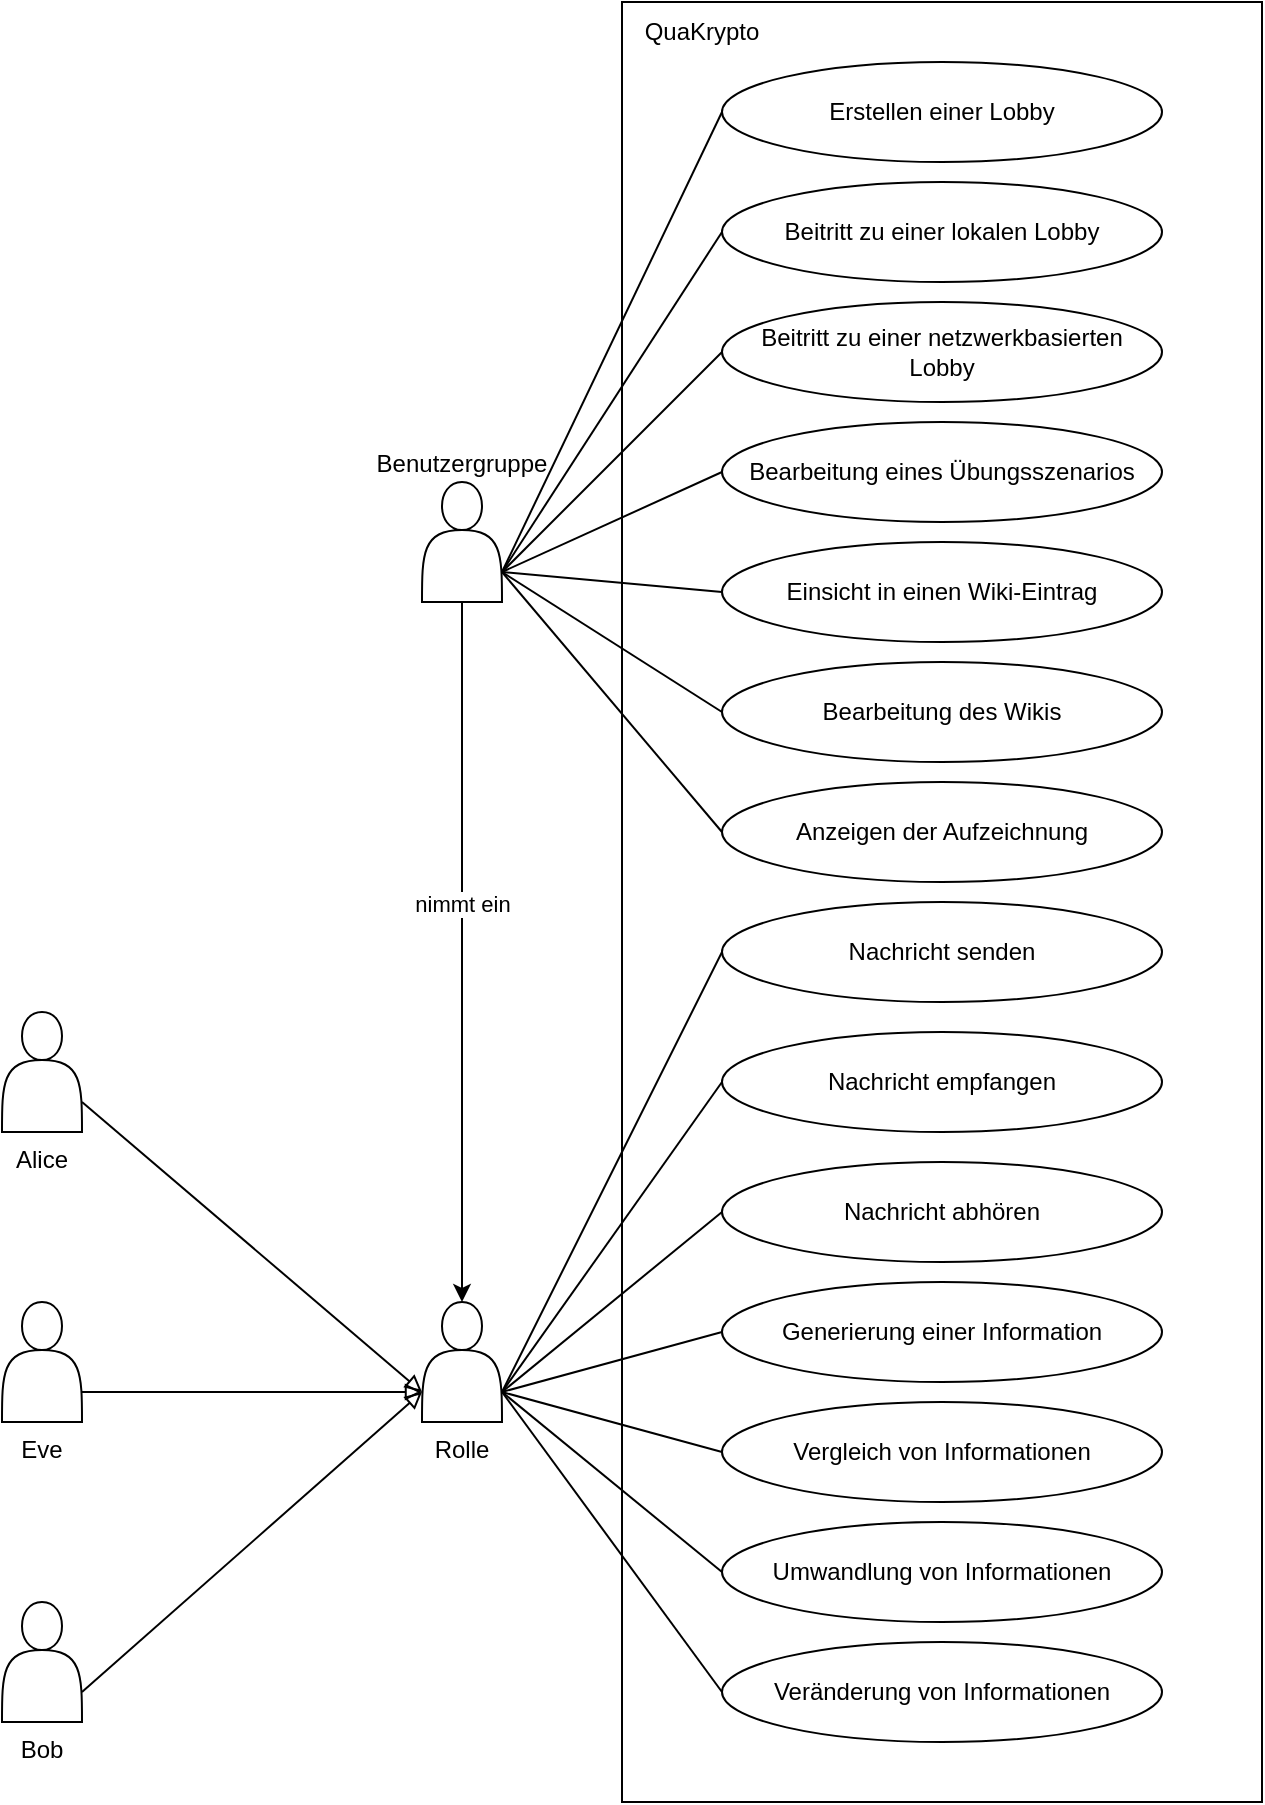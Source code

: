 <mxfile version="21.1.2" type="device">
  <diagram name="Seite-1" id="mXc9eJjy48PCdcYGGqnQ">
    <mxGraphModel dx="792" dy="2356" grid="1" gridSize="10" guides="1" tooltips="1" connect="1" arrows="1" fold="1" page="1" pageScale="1" pageWidth="827" pageHeight="1169" math="0" shadow="0">
      <root>
        <mxCell id="0" />
        <mxCell id="1" parent="0" />
        <mxCell id="dW_r33bw40_CPsYAS7l7-1" value="Rolle" style="shape=actor;whiteSpace=wrap;html=1;labelPosition=center;verticalLabelPosition=bottom;align=center;verticalAlign=top;" parent="1" vertex="1">
          <mxGeometry x="300" y="620" width="40" height="60" as="geometry" />
        </mxCell>
        <mxCell id="dW_r33bw40_CPsYAS7l7-2" value="Alice" style="shape=actor;whiteSpace=wrap;html=1;labelPosition=center;verticalLabelPosition=bottom;align=center;verticalAlign=top;" parent="1" vertex="1">
          <mxGeometry x="90" y="475" width="40" height="60" as="geometry" />
        </mxCell>
        <mxCell id="dW_r33bw40_CPsYAS7l7-3" value="Bob" style="shape=actor;whiteSpace=wrap;html=1;labelPosition=center;verticalLabelPosition=bottom;align=center;verticalAlign=top;" parent="1" vertex="1">
          <mxGeometry x="90" y="770" width="40" height="60" as="geometry" />
        </mxCell>
        <mxCell id="dW_r33bw40_CPsYAS7l7-5" value="Eve" style="shape=actor;whiteSpace=wrap;html=1;labelPosition=center;verticalLabelPosition=bottom;align=center;verticalAlign=top;" parent="1" vertex="1">
          <mxGeometry x="90" y="620" width="40" height="60" as="geometry" />
        </mxCell>
        <mxCell id="dW_r33bw40_CPsYAS7l7-13" value="" style="rounded=0;whiteSpace=wrap;html=1;" parent="1" vertex="1">
          <mxGeometry x="400" y="-30" width="320" height="900" as="geometry" />
        </mxCell>
        <mxCell id="dW_r33bw40_CPsYAS7l7-14" value="QuaKrypto" style="text;html=1;strokeColor=none;fillColor=none;align=center;verticalAlign=middle;whiteSpace=wrap;rounded=0;" parent="1" vertex="1">
          <mxGeometry x="410" y="-30" width="60" height="30" as="geometry" />
        </mxCell>
        <mxCell id="dW_r33bw40_CPsYAS7l7-15" value="Einsicht in einen Wiki-Eintrag" style="ellipse;whiteSpace=wrap;html=1;" parent="1" vertex="1">
          <mxGeometry x="450" y="240" width="220" height="50" as="geometry" />
        </mxCell>
        <mxCell id="dW_r33bw40_CPsYAS7l7-16" value="Bearbeitung des Wikis" style="ellipse;whiteSpace=wrap;html=1;" parent="1" vertex="1">
          <mxGeometry x="450" y="300" width="220" height="50" as="geometry" />
        </mxCell>
        <mxCell id="dW_r33bw40_CPsYAS7l7-17" value="Nachricht senden" style="ellipse;whiteSpace=wrap;html=1;" parent="1" vertex="1">
          <mxGeometry x="450" y="420" width="220" height="50" as="geometry" />
        </mxCell>
        <mxCell id="dW_r33bw40_CPsYAS7l7-19" style="edgeStyle=orthogonalEdgeStyle;rounded=0;orthogonalLoop=1;jettySize=auto;html=1;exitX=0.5;exitY=1;exitDx=0;exitDy=0;entryX=0.5;entryY=0;entryDx=0;entryDy=0;" parent="1" source="dW_r33bw40_CPsYAS7l7-18" target="dW_r33bw40_CPsYAS7l7-1" edge="1">
          <mxGeometry relative="1" as="geometry" />
        </mxCell>
        <mxCell id="dW_r33bw40_CPsYAS7l7-21" value="nimmt ein" style="edgeLabel;html=1;align=center;verticalAlign=middle;resizable=0;points=[];" parent="dW_r33bw40_CPsYAS7l7-19" vertex="1" connectable="0">
          <mxGeometry x="-0.342" y="3" relative="1" as="geometry">
            <mxPoint x="-3" y="36" as="offset" />
          </mxGeometry>
        </mxCell>
        <mxCell id="dW_r33bw40_CPsYAS7l7-27" style="rounded=0;orthogonalLoop=1;jettySize=auto;html=1;exitX=1;exitY=0.75;exitDx=0;exitDy=0;entryX=0;entryY=0.5;entryDx=0;entryDy=0;endArrow=none;endFill=0;" parent="1" source="dW_r33bw40_CPsYAS7l7-18" target="dW_r33bw40_CPsYAS7l7-15" edge="1">
          <mxGeometry relative="1" as="geometry" />
        </mxCell>
        <mxCell id="dW_r33bw40_CPsYAS7l7-28" style="rounded=0;orthogonalLoop=1;jettySize=auto;html=1;exitX=1;exitY=0.75;exitDx=0;exitDy=0;entryX=0;entryY=0.5;entryDx=0;entryDy=0;endArrow=none;endFill=0;" parent="1" source="dW_r33bw40_CPsYAS7l7-18" target="dW_r33bw40_CPsYAS7l7-16" edge="1">
          <mxGeometry relative="1" as="geometry" />
        </mxCell>
        <mxCell id="dW_r33bw40_CPsYAS7l7-18" value="Benutzergruppe" style="shape=actor;whiteSpace=wrap;html=1;labelPosition=center;verticalLabelPosition=top;align=center;verticalAlign=bottom;" parent="1" vertex="1">
          <mxGeometry x="300" y="210" width="40" height="60" as="geometry" />
        </mxCell>
        <mxCell id="dW_r33bw40_CPsYAS7l7-20" value="Nachricht empfangen" style="ellipse;whiteSpace=wrap;html=1;" parent="1" vertex="1">
          <mxGeometry x="450" y="485" width="220" height="50" as="geometry" />
        </mxCell>
        <mxCell id="dW_r33bw40_CPsYAS7l7-22" value="Anzeigen der Aufzeichnung" style="ellipse;whiteSpace=wrap;html=1;" parent="1" vertex="1">
          <mxGeometry x="450" y="360" width="220" height="50" as="geometry" />
        </mxCell>
        <mxCell id="dW_r33bw40_CPsYAS7l7-23" value="Beitritt zu einer lokalen Lobby" style="ellipse;whiteSpace=wrap;html=1;" parent="1" vertex="1">
          <mxGeometry x="450" y="60" width="220" height="50" as="geometry" />
        </mxCell>
        <mxCell id="dW_r33bw40_CPsYAS7l7-24" value="Erstellen einer Lobby" style="ellipse;whiteSpace=wrap;html=1;" parent="1" vertex="1">
          <mxGeometry x="450" width="220" height="50" as="geometry" />
        </mxCell>
        <mxCell id="dW_r33bw40_CPsYAS7l7-25" value="Generierung einer Information" style="ellipse;whiteSpace=wrap;html=1;" parent="1" vertex="1">
          <mxGeometry x="450" y="610" width="220" height="50" as="geometry" />
        </mxCell>
        <mxCell id="dW_r33bw40_CPsYAS7l7-26" value="Nachricht abhören" style="ellipse;whiteSpace=wrap;html=1;" parent="1" vertex="1">
          <mxGeometry x="450" y="550" width="220" height="50" as="geometry" />
        </mxCell>
        <mxCell id="dW_r33bw40_CPsYAS7l7-29" style="rounded=0;orthogonalLoop=1;jettySize=auto;html=1;exitX=1;exitY=0.75;exitDx=0;exitDy=0;entryX=0;entryY=0.5;entryDx=0;entryDy=0;endArrow=none;endFill=0;" parent="1" source="dW_r33bw40_CPsYAS7l7-18" target="dW_r33bw40_CPsYAS7l7-22" edge="1">
          <mxGeometry relative="1" as="geometry">
            <mxPoint x="346" y="260" as="sourcePoint" />
            <mxPoint x="460" y="205" as="targetPoint" />
          </mxGeometry>
        </mxCell>
        <mxCell id="dW_r33bw40_CPsYAS7l7-30" style="rounded=0;orthogonalLoop=1;jettySize=auto;html=1;exitX=1;exitY=0.75;exitDx=0;exitDy=0;entryX=0;entryY=0.5;entryDx=0;entryDy=0;endArrow=none;endFill=0;" parent="1" source="dW_r33bw40_CPsYAS7l7-18" target="dW_r33bw40_CPsYAS7l7-23" edge="1">
          <mxGeometry relative="1" as="geometry">
            <mxPoint x="356" y="270" as="sourcePoint" />
            <mxPoint x="470" y="215" as="targetPoint" />
          </mxGeometry>
        </mxCell>
        <mxCell id="dW_r33bw40_CPsYAS7l7-32" style="rounded=0;orthogonalLoop=1;jettySize=auto;html=1;exitX=1;exitY=0.75;exitDx=0;exitDy=0;entryX=0;entryY=0.5;entryDx=0;entryDy=0;endArrow=none;endFill=0;" parent="1" source="dW_r33bw40_CPsYAS7l7-18" target="dW_r33bw40_CPsYAS7l7-24" edge="1">
          <mxGeometry relative="1" as="geometry">
            <mxPoint x="366" y="280" as="sourcePoint" />
            <mxPoint x="480" y="225" as="targetPoint" />
          </mxGeometry>
        </mxCell>
        <mxCell id="dW_r33bw40_CPsYAS7l7-33" style="rounded=0;orthogonalLoop=1;jettySize=auto;html=1;exitX=1;exitY=0.75;exitDx=0;exitDy=0;entryX=0;entryY=0.5;entryDx=0;entryDy=0;endArrow=none;endFill=0;" parent="1" source="dW_r33bw40_CPsYAS7l7-1" target="dW_r33bw40_CPsYAS7l7-17" edge="1">
          <mxGeometry relative="1" as="geometry">
            <mxPoint x="376" y="290" as="sourcePoint" />
            <mxPoint x="490" y="235" as="targetPoint" />
          </mxGeometry>
        </mxCell>
        <mxCell id="dW_r33bw40_CPsYAS7l7-34" style="rounded=0;orthogonalLoop=1;jettySize=auto;html=1;exitX=1;exitY=0.75;exitDx=0;exitDy=0;entryX=0;entryY=0.5;entryDx=0;entryDy=0;endArrow=none;endFill=0;" parent="1" source="dW_r33bw40_CPsYAS7l7-1" target="dW_r33bw40_CPsYAS7l7-20" edge="1">
          <mxGeometry relative="1" as="geometry">
            <mxPoint x="386" y="300" as="sourcePoint" />
            <mxPoint x="500" y="245" as="targetPoint" />
          </mxGeometry>
        </mxCell>
        <mxCell id="dW_r33bw40_CPsYAS7l7-35" style="rounded=0;orthogonalLoop=1;jettySize=auto;html=1;exitX=1;exitY=0.75;exitDx=0;exitDy=0;endArrow=none;endFill=0;entryX=0;entryY=0.5;entryDx=0;entryDy=0;" parent="1" source="dW_r33bw40_CPsYAS7l7-1" target="dW_r33bw40_CPsYAS7l7-25" edge="1">
          <mxGeometry relative="1" as="geometry">
            <mxPoint x="396" y="310" as="sourcePoint" />
            <mxPoint x="440" y="490" as="targetPoint" />
          </mxGeometry>
        </mxCell>
        <mxCell id="dW_r33bw40_CPsYAS7l7-36" style="rounded=0;orthogonalLoop=1;jettySize=auto;html=1;exitX=1;exitY=0.75;exitDx=0;exitDy=0;entryX=0;entryY=0.5;entryDx=0;entryDy=0;endArrow=none;endFill=0;" parent="1" source="dW_r33bw40_CPsYAS7l7-1" target="dW_r33bw40_CPsYAS7l7-26" edge="1">
          <mxGeometry relative="1" as="geometry">
            <mxPoint x="406" y="320" as="sourcePoint" />
            <mxPoint x="520" y="265" as="targetPoint" />
          </mxGeometry>
        </mxCell>
        <mxCell id="sIxDRcOi3wGC3ukwzBUY-1" value="Beitritt zu einer netzwerkbasierten&lt;br&gt;Lobby" style="ellipse;whiteSpace=wrap;html=1;" parent="1" vertex="1">
          <mxGeometry x="450" y="120" width="220" height="50" as="geometry" />
        </mxCell>
        <mxCell id="sIxDRcOi3wGC3ukwzBUY-2" value="" style="endArrow=none;html=1;rounded=0;exitX=1;exitY=0.75;exitDx=0;exitDy=0;entryX=0;entryY=0.5;entryDx=0;entryDy=0;" parent="1" source="dW_r33bw40_CPsYAS7l7-18" target="sIxDRcOi3wGC3ukwzBUY-1" edge="1">
          <mxGeometry width="50" height="50" relative="1" as="geometry">
            <mxPoint x="430" y="440" as="sourcePoint" />
            <mxPoint x="480" y="390" as="targetPoint" />
          </mxGeometry>
        </mxCell>
        <mxCell id="sIxDRcOi3wGC3ukwzBUY-3" value="Bearbeitung eines Übungsszenarios" style="ellipse;whiteSpace=wrap;html=1;" parent="1" vertex="1">
          <mxGeometry x="450" y="180" width="220" height="50" as="geometry" />
        </mxCell>
        <mxCell id="sIxDRcOi3wGC3ukwzBUY-4" value="" style="endArrow=none;html=1;rounded=0;exitX=1;exitY=0.75;exitDx=0;exitDy=0;entryX=0;entryY=0.5;entryDx=0;entryDy=0;" parent="1" source="dW_r33bw40_CPsYAS7l7-18" target="sIxDRcOi3wGC3ukwzBUY-3" edge="1">
          <mxGeometry width="50" height="50" relative="1" as="geometry">
            <mxPoint x="350" y="265" as="sourcePoint" />
            <mxPoint x="460" y="265" as="targetPoint" />
          </mxGeometry>
        </mxCell>
        <mxCell id="U1puEjJb969GvMGmky_u-2" value="Vergleich von Informationen" style="ellipse;whiteSpace=wrap;html=1;" parent="1" vertex="1">
          <mxGeometry x="450" y="670" width="220" height="50" as="geometry" />
        </mxCell>
        <mxCell id="U1puEjJb969GvMGmky_u-3" value="Umwandlung von Informationen" style="ellipse;whiteSpace=wrap;html=1;" parent="1" vertex="1">
          <mxGeometry x="450" y="730" width="220" height="50" as="geometry" />
        </mxCell>
        <mxCell id="U1puEjJb969GvMGmky_u-4" value="Veränderung von Informationen" style="ellipse;whiteSpace=wrap;html=1;" parent="1" vertex="1">
          <mxGeometry x="450" y="790" width="220" height="50" as="geometry" />
        </mxCell>
        <mxCell id="U1puEjJb969GvMGmky_u-5" value="" style="endArrow=none;html=1;rounded=0;exitX=1;exitY=0.75;exitDx=0;exitDy=0;entryX=0;entryY=0.5;entryDx=0;entryDy=0;" parent="1" source="dW_r33bw40_CPsYAS7l7-1" target="U1puEjJb969GvMGmky_u-2" edge="1">
          <mxGeometry width="50" height="50" relative="1" as="geometry">
            <mxPoint x="390" y="800" as="sourcePoint" />
            <mxPoint x="440" y="750" as="targetPoint" />
          </mxGeometry>
        </mxCell>
        <mxCell id="U1puEjJb969GvMGmky_u-6" value="" style="endArrow=none;html=1;rounded=0;exitX=1;exitY=0.75;exitDx=0;exitDy=0;entryX=0;entryY=0.5;entryDx=0;entryDy=0;" parent="1" source="dW_r33bw40_CPsYAS7l7-1" target="U1puEjJb969GvMGmky_u-3" edge="1">
          <mxGeometry width="50" height="50" relative="1" as="geometry">
            <mxPoint x="390" y="800" as="sourcePoint" />
            <mxPoint x="440" y="750" as="targetPoint" />
          </mxGeometry>
        </mxCell>
        <mxCell id="U1puEjJb969GvMGmky_u-7" value="" style="endArrow=none;html=1;rounded=0;exitX=1;exitY=0.75;exitDx=0;exitDy=0;entryX=0;entryY=0.5;entryDx=0;entryDy=0;" parent="1" source="dW_r33bw40_CPsYAS7l7-1" target="U1puEjJb969GvMGmky_u-4" edge="1">
          <mxGeometry width="50" height="50" relative="1" as="geometry">
            <mxPoint x="390" y="800" as="sourcePoint" />
            <mxPoint x="440" y="750" as="targetPoint" />
          </mxGeometry>
        </mxCell>
        <mxCell id="U1puEjJb969GvMGmky_u-8" value="" style="endArrow=block;html=1;rounded=0;exitX=1;exitY=0.75;exitDx=0;exitDy=0;entryX=0;entryY=0.75;entryDx=0;entryDy=0;endFill=0;" parent="1" source="dW_r33bw40_CPsYAS7l7-3" target="dW_r33bw40_CPsYAS7l7-1" edge="1">
          <mxGeometry width="50" height="50" relative="1" as="geometry">
            <mxPoint x="390" y="800" as="sourcePoint" />
            <mxPoint x="440" y="750" as="targetPoint" />
          </mxGeometry>
        </mxCell>
        <mxCell id="U1puEjJb969GvMGmky_u-9" value="" style="endArrow=block;html=1;rounded=0;exitX=1;exitY=0.75;exitDx=0;exitDy=0;entryX=0;entryY=0.75;entryDx=0;entryDy=0;endFill=0;" parent="1" source="dW_r33bw40_CPsYAS7l7-5" target="dW_r33bw40_CPsYAS7l7-1" edge="1">
          <mxGeometry width="50" height="50" relative="1" as="geometry">
            <mxPoint x="140" y="825" as="sourcePoint" />
            <mxPoint x="310" y="675" as="targetPoint" />
          </mxGeometry>
        </mxCell>
        <mxCell id="U1puEjJb969GvMGmky_u-10" value="" style="endArrow=block;html=1;rounded=0;exitX=1;exitY=0.75;exitDx=0;exitDy=0;entryX=0;entryY=0.75;entryDx=0;entryDy=0;endFill=0;" parent="1" source="dW_r33bw40_CPsYAS7l7-2" target="dW_r33bw40_CPsYAS7l7-1" edge="1">
          <mxGeometry width="50" height="50" relative="1" as="geometry">
            <mxPoint x="140" y="675" as="sourcePoint" />
            <mxPoint x="310" y="675" as="targetPoint" />
          </mxGeometry>
        </mxCell>
      </root>
    </mxGraphModel>
  </diagram>
</mxfile>
